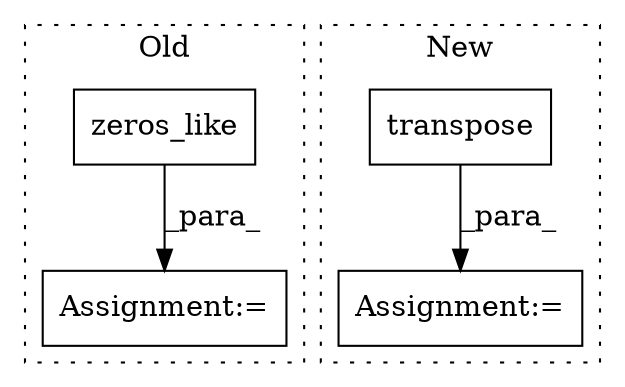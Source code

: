 digraph G {
subgraph cluster0 {
1 [label="zeros_like" a="32" s="17237,17254" l="11,1" shape="box"];
4 [label="Assignment:=" a="7" s="17202" l="1" shape="box"];
label = "Old";
style="dotted";
}
subgraph cluster1 {
2 [label="transpose" a="32" s="18349,18391" l="10,1" shape="box"];
3 [label="Assignment:=" a="7" s="18227" l="1" shape="box"];
label = "New";
style="dotted";
}
1 -> 4 [label="_para_"];
2 -> 3 [label="_para_"];
}